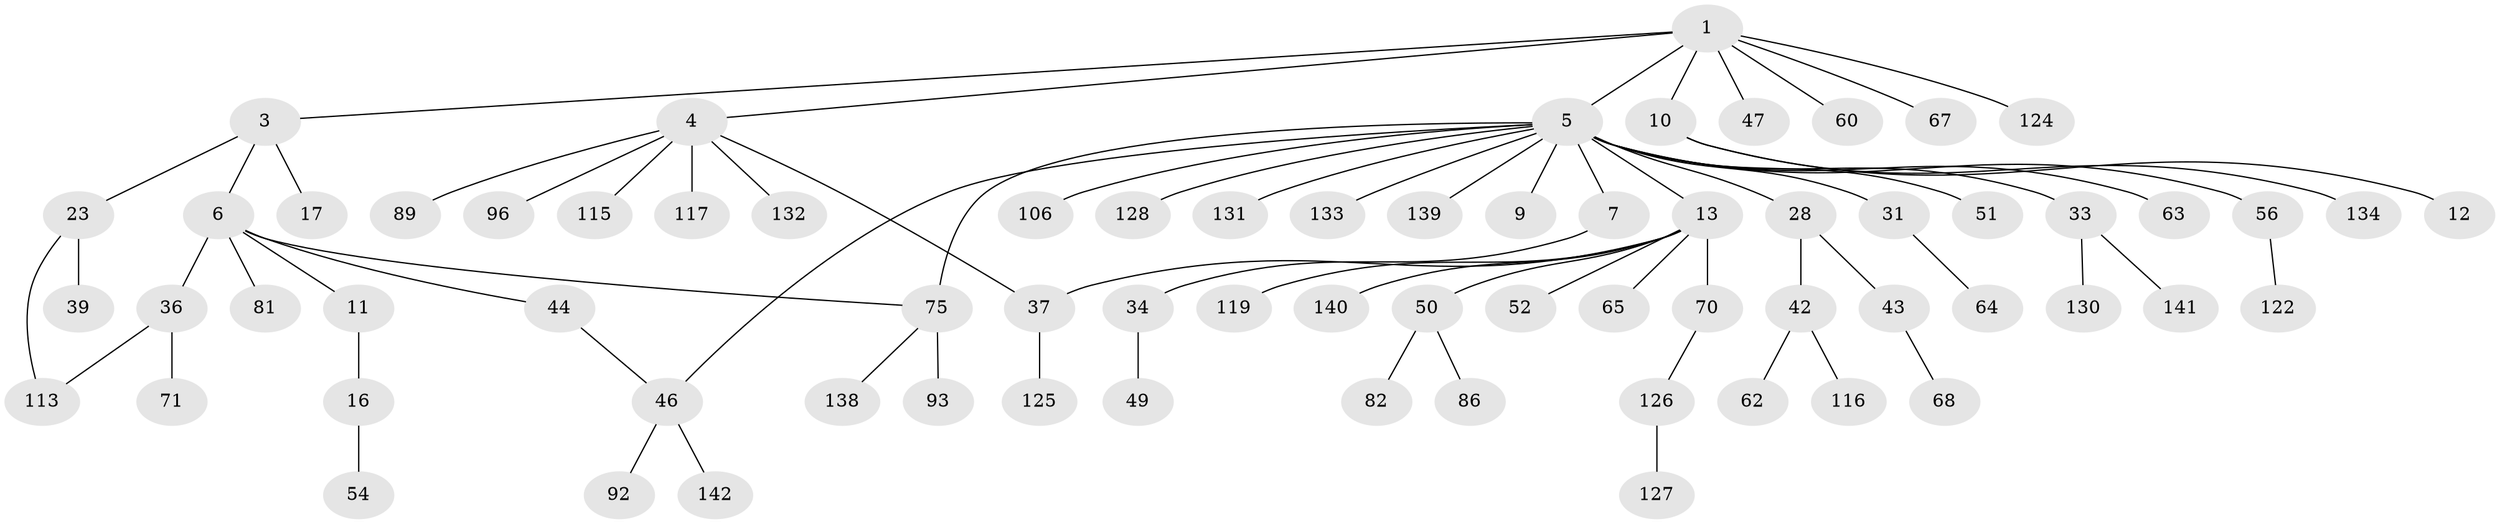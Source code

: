 // original degree distribution, {4: 0.056338028169014086, 6: 0.028169014084507043, 3: 0.1267605633802817, 7: 0.007042253521126761, 5: 0.04225352112676056, 1: 0.47183098591549294, 2: 0.2676056338028169}
// Generated by graph-tools (version 1.1) at 2025/13/03/09/25 04:13:15]
// undirected, 71 vertices, 74 edges
graph export_dot {
graph [start="1"]
  node [color=gray90,style=filled];
  1 [super="+2"];
  3 [super="+14"];
  4;
  5 [super="+8"];
  6 [super="+24+35+99+26"];
  7 [super="+19+41+76+80"];
  9;
  10 [super="+110+66+18"];
  11;
  12;
  13 [super="+20"];
  16;
  17 [super="+98"];
  23;
  28 [super="+32+30+87"];
  31 [super="+48"];
  33;
  34 [super="+45+55"];
  36 [super="+38"];
  37 [super="+105+40"];
  39;
  42 [super="+114"];
  43;
  44;
  46 [super="+85"];
  47;
  49;
  50;
  51 [super="+73"];
  52 [super="+57"];
  54;
  56 [super="+72"];
  60 [super="+61"];
  62;
  63;
  64 [super="+90+121+79"];
  65;
  67 [super="+69"];
  68;
  70 [super="+108"];
  71;
  75 [super="+97+77"];
  81 [super="+95"];
  82 [super="+135+123"];
  86 [super="+109"];
  89;
  92 [super="+104"];
  93;
  96;
  106;
  113;
  115;
  116;
  117;
  119;
  122;
  124 [super="+136"];
  125;
  126;
  127;
  128;
  130;
  131;
  132;
  133;
  134;
  138;
  139;
  140;
  141;
  142;
  1 -- 3;
  1 -- 5;
  1 -- 47;
  1 -- 124;
  1 -- 67;
  1 -- 4;
  1 -- 10;
  1 -- 60;
  3 -- 6;
  3 -- 17;
  3 -- 23;
  4 -- 37;
  4 -- 89;
  4 -- 96;
  4 -- 115;
  4 -- 117;
  4 -- 132;
  5 -- 7;
  5 -- 9;
  5 -- 133;
  5 -- 128;
  5 -- 33;
  5 -- 131;
  5 -- 106;
  5 -- 75;
  5 -- 139;
  5 -- 13;
  5 -- 31;
  5 -- 51;
  5 -- 56;
  5 -- 28;
  5 -- 63;
  5 -- 46;
  6 -- 11;
  6 -- 81;
  6 -- 75;
  6 -- 44;
  6 -- 36;
  7 -- 34;
  10 -- 12;
  10 -- 134;
  11 -- 16;
  13 -- 52;
  13 -- 65;
  13 -- 70;
  13 -- 50;
  13 -- 119;
  13 -- 140;
  13 -- 37;
  16 -- 54;
  23 -- 39;
  23 -- 113;
  28 -- 43;
  28 -- 42;
  31 -- 64;
  33 -- 130;
  33 -- 141;
  34 -- 49;
  36 -- 71;
  36 -- 113;
  37 -- 125;
  42 -- 62;
  42 -- 116;
  43 -- 68;
  44 -- 46;
  46 -- 142;
  46 -- 92;
  50 -- 82;
  50 -- 86;
  56 -- 122;
  70 -- 126;
  75 -- 138;
  75 -- 93;
  126 -- 127;
}
